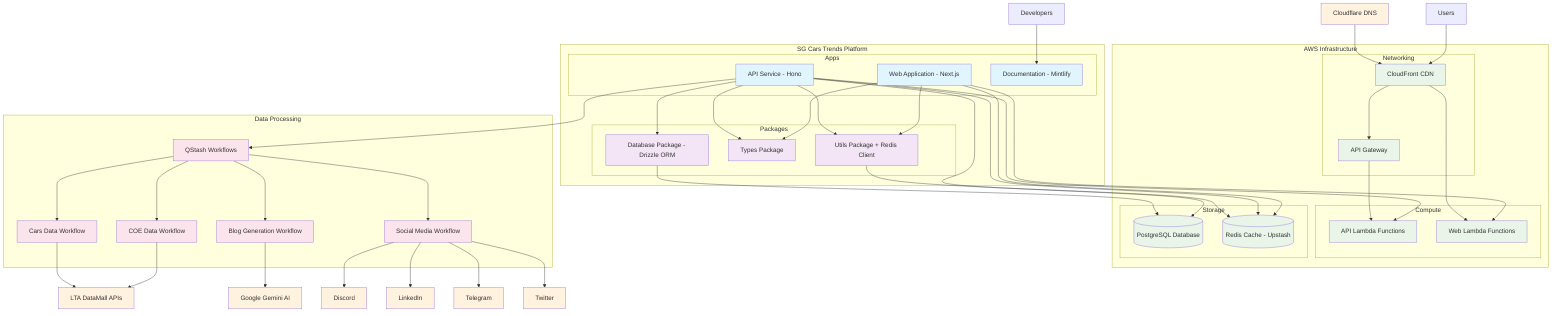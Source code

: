graph TB
    %% External Services
    LTA[LTA DataMall APIs]
    Cloudflare[Cloudflare DNS]
    
    %% AI Services
    Gemini[Google Gemini AI]
    
    %% Social Media Platforms
    Discord[Discord]
    LinkedIn[LinkedIn]
    Telegram[Telegram]
    Twitter[Twitter]
    
    %% Infrastructure Layer
    subgraph "AWS Infrastructure"
        subgraph "Compute"
            APILambda[API Lambda Functions]
            WebLambda[Web Lambda Functions]
        end
        
        subgraph "Storage"
            RDS[(PostgreSQL Database)]
            Redis[(Redis Cache - Upstash)]
        end
        
        subgraph "Networking"
            CloudFront[CloudFront CDN]
            APIGateway[API Gateway]
        end
    end
    
    %% Application Layer
    subgraph "SG Cars Trends Platform"
        subgraph "Apps"
            API[API Service - Hono]
            Web[Web Application - Next.js]
            Docs[Documentation - Mintlify]
        end
        
        subgraph "Packages"
            Database[Database Package - Drizzle ORM]
            Types[Types Package]
            Utils[Utils Package + Redis Client]
        end
    end
    
    %% Workflow System
    subgraph "Data Processing"
        QStash[QStash Workflows]
        CarsWorkflow[Cars Data Workflow]
        COEWorkflow[COE Data Workflow]
        BlogWorkflow[Blog Generation Workflow]
        SocialWorkflow[Social Media Workflow]
    end
    
    %% Connections
    %% External to Infrastructure
    Cloudflare --> CloudFront
    
    %% Infrastructure connections
    CloudFront --> APIGateway
    CloudFront --> WebLambda
    APIGateway --> APILambda
    
    %% Application to Infrastructure
    API --> APILambda
    Web --> WebLambda
    
    %% Package dependencies
    API --> Database
    API --> Types
    API --> Utils
    Web --> Types
    Web --> Utils
    
    %% Database connections
    Database --> RDS
    Utils --> Redis
    API --> RDS
    API --> Redis
    Web --> Redis
    
    %% Workflow connections
    API --> QStash
    QStash --> CarsWorkflow
    QStash --> COEWorkflow
    QStash --> BlogWorkflow
    QStash --> SocialWorkflow
    
    %% External API connections
    CarsWorkflow --> LTA
    COEWorkflow --> LTA
    BlogWorkflow --> Gemini
    
    %% Social media connections
    SocialWorkflow --> Discord
    SocialWorkflow --> LinkedIn
    SocialWorkflow --> Telegram
    SocialWorkflow --> Twitter
    
    %% User interactions
    Users[Users] --> CloudFront
    Developers[Developers] --> Docs
    
    %% Styling
    classDef app fill:#e1f5fe
    classDef package fill:#f3e5f5
    classDef infrastructure fill:#e8f5e8
    classDef external fill:#fff3e0
    classDef workflow fill:#fce4ec
    
    class API,Web,Docs app
    class Database,Types,Utils package
    class APILambda,WebLambda,RDS,Redis,CloudFront,APIGateway infrastructure
    class LTA,Cloudflare,Gemini,Discord,LinkedIn,Telegram,Twitter external
    class QStash,CarsWorkflow,COEWorkflow,BlogWorkflow,SocialWorkflow workflow
